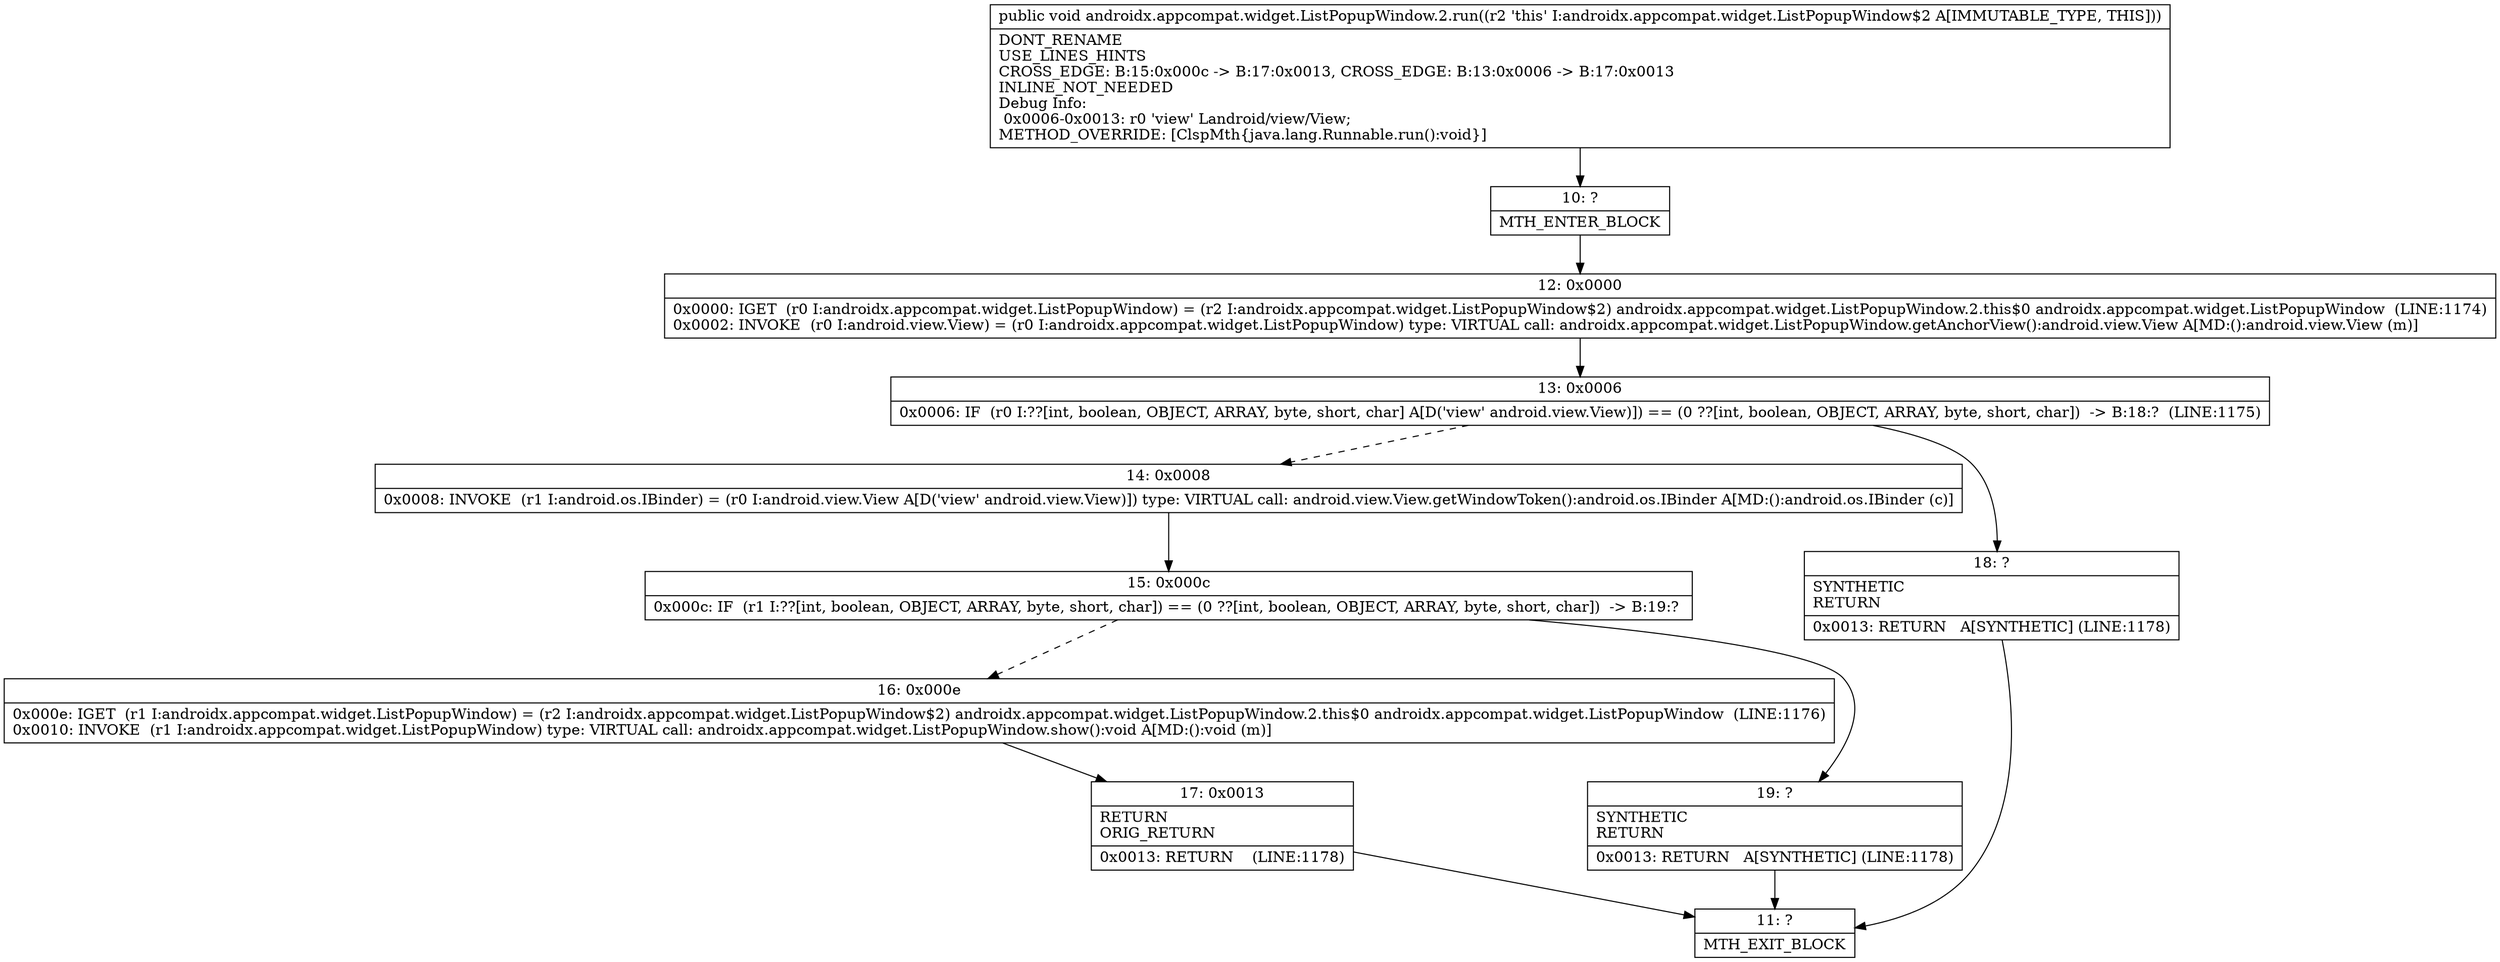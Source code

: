 digraph "CFG forandroidx.appcompat.widget.ListPopupWindow.2.run()V" {
Node_10 [shape=record,label="{10\:\ ?|MTH_ENTER_BLOCK\l}"];
Node_12 [shape=record,label="{12\:\ 0x0000|0x0000: IGET  (r0 I:androidx.appcompat.widget.ListPopupWindow) = (r2 I:androidx.appcompat.widget.ListPopupWindow$2) androidx.appcompat.widget.ListPopupWindow.2.this$0 androidx.appcompat.widget.ListPopupWindow  (LINE:1174)\l0x0002: INVOKE  (r0 I:android.view.View) = (r0 I:androidx.appcompat.widget.ListPopupWindow) type: VIRTUAL call: androidx.appcompat.widget.ListPopupWindow.getAnchorView():android.view.View A[MD:():android.view.View (m)]\l}"];
Node_13 [shape=record,label="{13\:\ 0x0006|0x0006: IF  (r0 I:??[int, boolean, OBJECT, ARRAY, byte, short, char] A[D('view' android.view.View)]) == (0 ??[int, boolean, OBJECT, ARRAY, byte, short, char])  \-\> B:18:?  (LINE:1175)\l}"];
Node_14 [shape=record,label="{14\:\ 0x0008|0x0008: INVOKE  (r1 I:android.os.IBinder) = (r0 I:android.view.View A[D('view' android.view.View)]) type: VIRTUAL call: android.view.View.getWindowToken():android.os.IBinder A[MD:():android.os.IBinder (c)]\l}"];
Node_15 [shape=record,label="{15\:\ 0x000c|0x000c: IF  (r1 I:??[int, boolean, OBJECT, ARRAY, byte, short, char]) == (0 ??[int, boolean, OBJECT, ARRAY, byte, short, char])  \-\> B:19:? \l}"];
Node_16 [shape=record,label="{16\:\ 0x000e|0x000e: IGET  (r1 I:androidx.appcompat.widget.ListPopupWindow) = (r2 I:androidx.appcompat.widget.ListPopupWindow$2) androidx.appcompat.widget.ListPopupWindow.2.this$0 androidx.appcompat.widget.ListPopupWindow  (LINE:1176)\l0x0010: INVOKE  (r1 I:androidx.appcompat.widget.ListPopupWindow) type: VIRTUAL call: androidx.appcompat.widget.ListPopupWindow.show():void A[MD:():void (m)]\l}"];
Node_17 [shape=record,label="{17\:\ 0x0013|RETURN\lORIG_RETURN\l|0x0013: RETURN    (LINE:1178)\l}"];
Node_11 [shape=record,label="{11\:\ ?|MTH_EXIT_BLOCK\l}"];
Node_19 [shape=record,label="{19\:\ ?|SYNTHETIC\lRETURN\l|0x0013: RETURN   A[SYNTHETIC] (LINE:1178)\l}"];
Node_18 [shape=record,label="{18\:\ ?|SYNTHETIC\lRETURN\l|0x0013: RETURN   A[SYNTHETIC] (LINE:1178)\l}"];
MethodNode[shape=record,label="{public void androidx.appcompat.widget.ListPopupWindow.2.run((r2 'this' I:androidx.appcompat.widget.ListPopupWindow$2 A[IMMUTABLE_TYPE, THIS]))  | DONT_RENAME\lUSE_LINES_HINTS\lCROSS_EDGE: B:15:0x000c \-\> B:17:0x0013, CROSS_EDGE: B:13:0x0006 \-\> B:17:0x0013\lINLINE_NOT_NEEDED\lDebug Info:\l  0x0006\-0x0013: r0 'view' Landroid\/view\/View;\lMETHOD_OVERRIDE: [ClspMth\{java.lang.Runnable.run():void\}]\l}"];
MethodNode -> Node_10;Node_10 -> Node_12;
Node_12 -> Node_13;
Node_13 -> Node_14[style=dashed];
Node_13 -> Node_18;
Node_14 -> Node_15;
Node_15 -> Node_16[style=dashed];
Node_15 -> Node_19;
Node_16 -> Node_17;
Node_17 -> Node_11;
Node_19 -> Node_11;
Node_18 -> Node_11;
}

